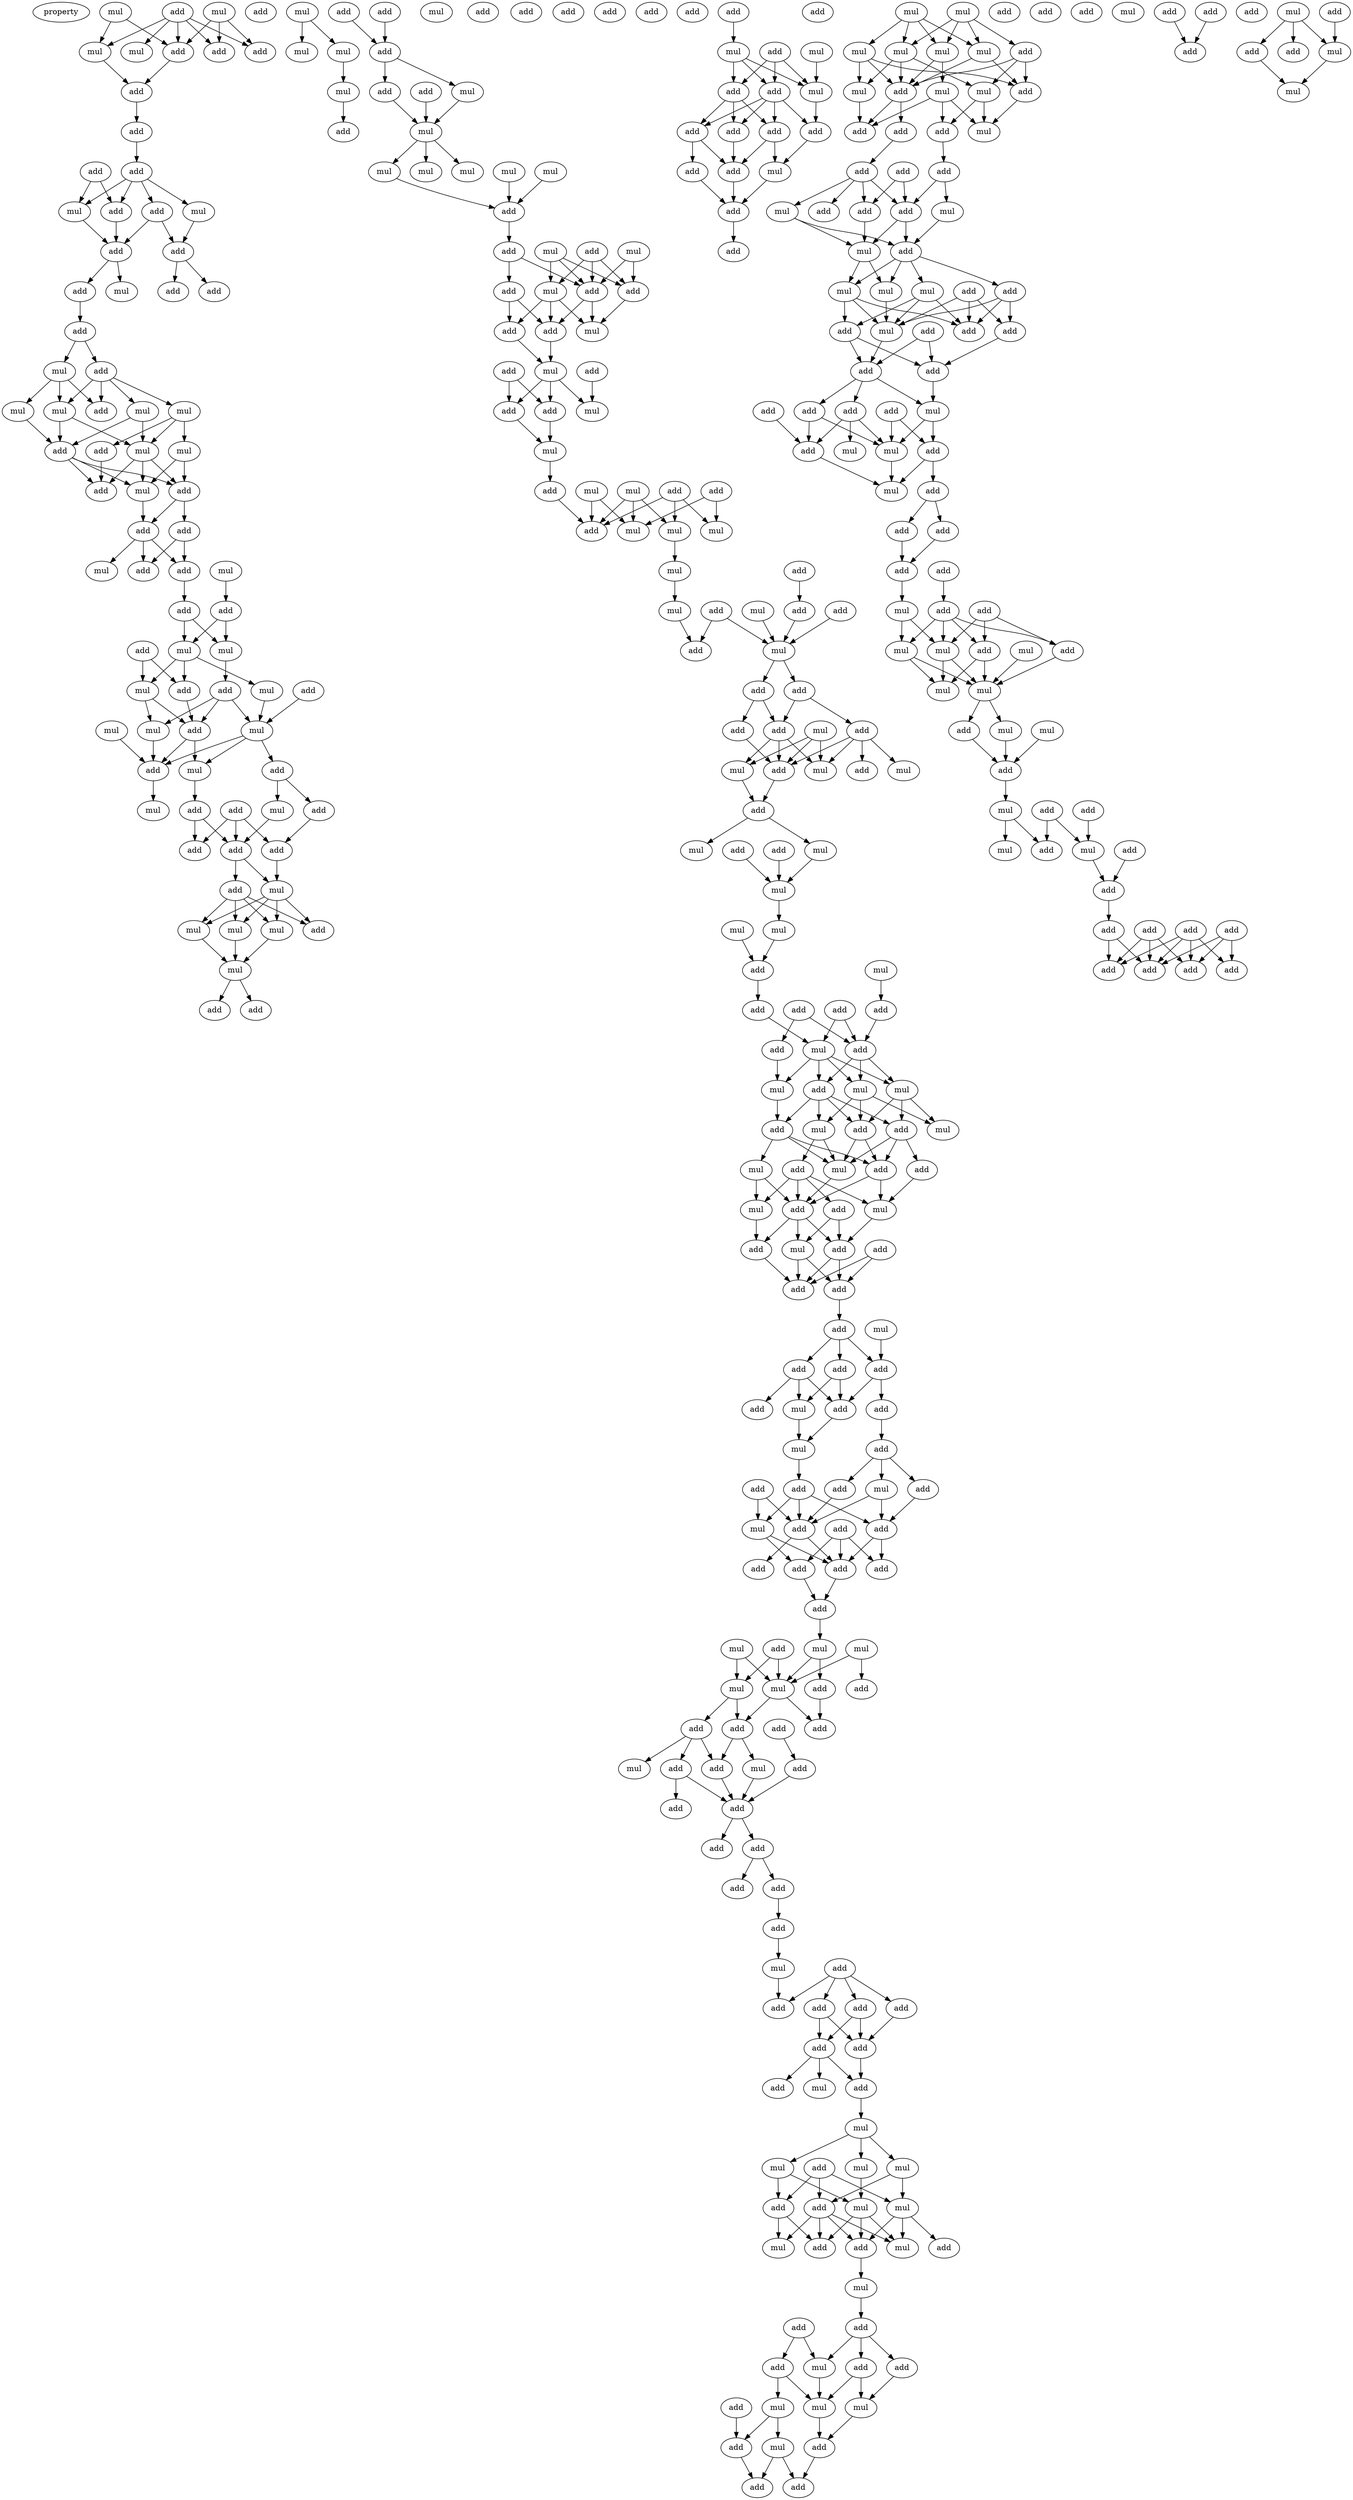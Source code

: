 digraph {
    node [fontcolor=black]
    property [mul=2,lf=1.3]
    0 [ label = mul ];
    1 [ label = mul ];
    2 [ label = add ];
    3 [ label = add ];
    4 [ label = add ];
    5 [ label = mul ];
    6 [ label = add ];
    7 [ label = mul ];
    8 [ label = add ];
    9 [ label = add ];
    10 [ label = add ];
    11 [ label = add ];
    12 [ label = mul ];
    13 [ label = add ];
    14 [ label = mul ];
    15 [ label = add ];
    16 [ label = add ];
    17 [ label = add ];
    18 [ label = add ];
    19 [ label = add ];
    20 [ label = add ];
    21 [ label = add ];
    22 [ label = mul ];
    23 [ label = add ];
    24 [ label = mul ];
    25 [ label = add ];
    26 [ label = mul ];
    27 [ label = mul ];
    28 [ label = mul ];
    29 [ label = mul ];
    30 [ label = add ];
    31 [ label = mul ];
    32 [ label = add ];
    33 [ label = add ];
    34 [ label = mul ];
    35 [ label = add ];
    36 [ label = add ];
    37 [ label = mul ];
    38 [ label = add ];
    39 [ label = add ];
    40 [ label = mul ];
    41 [ label = add ];
    42 [ label = mul ];
    43 [ label = add ];
    44 [ label = add ];
    45 [ label = add ];
    46 [ label = mul ];
    47 [ label = mul ];
    48 [ label = add ];
    49 [ label = add ];
    50 [ label = mul ];
    51 [ label = add ];
    52 [ label = add ];
    53 [ label = mul ];
    54 [ label = add ];
    55 [ label = mul ];
    56 [ label = mul ];
    57 [ label = mul ];
    58 [ label = add ];
    59 [ label = add ];
    60 [ label = mul ];
    61 [ label = add ];
    62 [ label = mul ];
    63 [ label = mul ];
    64 [ label = add ];
    65 [ label = add ];
    66 [ label = add ];
    67 [ label = add ];
    68 [ label = add ];
    69 [ label = add ];
    70 [ label = mul ];
    71 [ label = mul ];
    72 [ label = mul ];
    73 [ label = mul ];
    74 [ label = add ];
    75 [ label = mul ];
    76 [ label = mul ];
    77 [ label = mul ];
    78 [ label = add ];
    79 [ label = add ];
    80 [ label = mul ];
    81 [ label = mul ];
    82 [ label = add ];
    83 [ label = add ];
    84 [ label = add ];
    85 [ label = add ];
    86 [ label = mul ];
    87 [ label = add ];
    88 [ label = add ];
    89 [ label = add ];
    90 [ label = mul ];
    91 [ label = mul ];
    92 [ label = mul ];
    93 [ label = mul ];
    94 [ label = mul ];
    95 [ label = mul ];
    96 [ label = mul ];
    97 [ label = add ];
    98 [ label = add ];
    99 [ label = mul ];
    100 [ label = mul ];
    101 [ label = add ];
    102 [ label = add ];
    103 [ label = mul ];
    104 [ label = add ];
    105 [ label = add ];
    106 [ label = add ];
    107 [ label = mul ];
    108 [ label = add ];
    109 [ label = add ];
    110 [ label = mul ];
    111 [ label = add ];
    112 [ label = add ];
    113 [ label = mul ];
    114 [ label = add ];
    115 [ label = mul ];
    116 [ label = mul ];
    117 [ label = mul ];
    118 [ label = add ];
    119 [ label = add ];
    120 [ label = add ];
    121 [ label = mul ];
    122 [ label = mul ];
    123 [ label = mul ];
    124 [ label = add ];
    125 [ label = mul ];
    126 [ label = add ];
    127 [ label = add ];
    128 [ label = mul ];
    129 [ label = mul ];
    130 [ label = add ];
    131 [ label = add ];
    132 [ label = add ];
    133 [ label = mul ];
    134 [ label = add ];
    135 [ label = add ];
    136 [ label = mul ];
    137 [ label = add ];
    138 [ label = add ];
    139 [ label = add ];
    140 [ label = mul ];
    141 [ label = mul ];
    142 [ label = add ];
    143 [ label = add ];
    144 [ label = mul ];
    145 [ label = add ];
    146 [ label = add ];
    147 [ label = mul ];
    148 [ label = mul ];
    149 [ label = add ];
    150 [ label = add ];
    151 [ label = mul ];
    152 [ label = mul ];
    153 [ label = add ];
    154 [ label = mul ];
    155 [ label = add ];
    156 [ label = mul ];
    157 [ label = add ];
    158 [ label = add ];
    159 [ label = add ];
    160 [ label = add ];
    161 [ label = add ];
    162 [ label = add ];
    163 [ label = mul ];
    164 [ label = mul ];
    165 [ label = add ];
    166 [ label = mul ];
    167 [ label = mul ];
    168 [ label = mul ];
    169 [ label = add ];
    170 [ label = mul ];
    171 [ label = add ];
    172 [ label = add ];
    173 [ label = mul ];
    174 [ label = add ];
    175 [ label = add ];
    176 [ label = mul ];
    177 [ label = add ];
    178 [ label = mul ];
    179 [ label = mul ];
    180 [ label = add ];
    181 [ label = add ];
    182 [ label = add ];
    183 [ label = add ];
    184 [ label = add ];
    185 [ label = mul ];
    186 [ label = add ];
    187 [ label = add ];
    188 [ label = add ];
    189 [ label = add ];
    190 [ label = mul ];
    191 [ label = add ];
    192 [ label = add ];
    193 [ label = add ];
    194 [ label = add ];
    195 [ label = add ];
    196 [ label = mul ];
    197 [ label = add ];
    198 [ label = mul ];
    199 [ label = add ];
    200 [ label = add ];
    201 [ label = add ];
    202 [ label = add ];
    203 [ label = mul ];
    204 [ label = add ];
    205 [ label = add ];
    206 [ label = add ];
    207 [ label = mul ];
    208 [ label = add ];
    209 [ label = add ];
    210 [ label = add ];
    211 [ label = add ];
    212 [ label = add ];
    213 [ label = add ];
    214 [ label = add ];
    215 [ label = mul ];
    216 [ label = mul ];
    217 [ label = mul ];
    218 [ label = mul ];
    219 [ label = mul ];
    220 [ label = add ];
    221 [ label = add ];
    222 [ label = add ];
    223 [ label = add ];
    224 [ label = add ];
    225 [ label = add ];
    226 [ label = mul ];
    227 [ label = add ];
    228 [ label = add ];
    229 [ label = add ];
    230 [ label = mul ];
    231 [ label = add ];
    232 [ label = add ];
    233 [ label = add ];
    234 [ label = add ];
    235 [ label = add ];
    236 [ label = add ];
    237 [ label = add ];
    238 [ label = add ];
    239 [ label = add ];
    240 [ label = mul ];
    241 [ label = add ];
    242 [ label = add ];
    243 [ label = add ];
    244 [ label = add ];
    245 [ label = add ];
    246 [ label = add ];
    247 [ label = add ];
    248 [ label = add ];
    249 [ label = add ];
    250 [ label = mul ];
    251 [ label = mul ];
    252 [ label = mul ];
    253 [ label = add ];
    254 [ label = mul ];
    255 [ label = mul ];
    256 [ label = mul ];
    257 [ label = add ];
    258 [ label = add ];
    259 [ label = mul ];
    260 [ label = add ];
    261 [ label = mul ];
    262 [ label = add ];
    263 [ label = add ];
    264 [ label = mul ];
    265 [ label = mul ];
    266 [ label = add ];
    267 [ label = add ];
    268 [ label = mul ];
    269 [ label = add ];
    270 [ label = add ];
    271 [ label = add ];
    272 [ label = mul ];
    273 [ label = mul ];
    274 [ label = mul ];
    275 [ label = add ];
    276 [ label = mul ];
    277 [ label = add ];
    278 [ label = add ];
    279 [ label = add ];
    280 [ label = add ];
    281 [ label = add ];
    282 [ label = add ];
    283 [ label = mul ];
    284 [ label = mul ];
    285 [ label = add ];
    286 [ label = mul ];
    287 [ label = add ];
    288 [ label = add ];
    289 [ label = add ];
    290 [ label = add ];
    291 [ label = add ];
    292 [ label = add ];
    293 [ label = mul ];
    294 [ label = add ];
    295 [ label = add ];
    296 [ label = add ];
    297 [ label = add ];
    298 [ label = mul ];
    299 [ label = mul ];
    300 [ label = add ];
    301 [ label = mul ];
    302 [ label = mul ];
    303 [ label = mul ];
    304 [ label = mul ];
    305 [ label = mul ];
    306 [ label = add ];
    307 [ label = mul ];
    308 [ label = add ];
    309 [ label = mul ];
    310 [ label = add ];
    311 [ label = mul ];
    312 [ label = add ];
    313 [ label = add ];
    314 [ label = add ];
    315 [ label = add ];
    316 [ label = add ];
    317 [ label = add ];
    318 [ label = mul ];
    319 [ label = add ];
    320 [ label = mul ];
    321 [ label = add ];
    322 [ label = mul ];
    323 [ label = add ];
    324 [ label = mul ];
    325 [ label = mul ];
    326 [ label = add ];
    327 [ label = add ];
    328 [ label = mul ];
    329 [ label = add ];
    330 [ label = add ];
    331 [ label = add ];
    332 [ label = mul ];
    333 [ label = add ];
    334 [ label = add ];
    335 [ label = add ];
    336 [ label = add ];
    337 [ label = mul ];
    338 [ label = add ];
    339 [ label = add ];
    340 [ label = add ];
    341 [ label = mul ];
    342 [ label = add ];
    343 [ label = add ];
    344 [ label = mul ];
    345 [ label = add ];
    346 [ label = mul ];
    347 [ label = add ];
    348 [ label = add ];
    349 [ label = add ];
    350 [ label = add ];
    351 [ label = add ];
    352 [ label = add ];
    353 [ label = mul ];
    354 [ label = add ];
    355 [ label = mul ];
    356 [ label = add ];
    357 [ label = mul ];
    358 [ label = add ];
    359 [ label = mul ];
    360 [ label = mul ];
    361 [ label = mul ];
    362 [ label = mul ];
    363 [ label = mul ];
    364 [ label = add ];
    365 [ label = add ];
    366 [ label = add ];
    367 [ label = add ];
    368 [ label = add ];
    369 [ label = mul ];
    370 [ label = add ];
    371 [ label = add ];
    372 [ label = mul ];
    373 [ label = mul ];
    374 [ label = add ];
    375 [ label = add ];
    376 [ label = add ];
    377 [ label = add ];
    378 [ label = add ];
    379 [ label = add ];
    380 [ label = add ];
    381 [ label = add ];
    382 [ label = add ];
    383 [ label = add ];
    384 [ label = mul ];
    385 [ label = add ];
    386 [ label = add ];
    387 [ label = add ];
    388 [ label = add ];
    389 [ label = mul ];
    390 [ label = add ];
    391 [ label = add ];
    392 [ label = mul ];
    393 [ label = add ];
    394 [ label = mul ];
    0 -> 3 [ name = 0 ];
    0 -> 5 [ name = 1 ];
    1 -> 3 [ name = 2 ];
    1 -> 4 [ name = 3 ];
    1 -> 6 [ name = 4 ];
    2 -> 3 [ name = 5 ];
    2 -> 4 [ name = 6 ];
    2 -> 5 [ name = 7 ];
    2 -> 6 [ name = 8 ];
    2 -> 7 [ name = 9 ];
    3 -> 8 [ name = 10 ];
    5 -> 8 [ name = 11 ];
    8 -> 9 [ name = 12 ];
    9 -> 10 [ name = 13 ];
    10 -> 12 [ name = 14 ];
    10 -> 13 [ name = 15 ];
    10 -> 14 [ name = 16 ];
    10 -> 16 [ name = 17 ];
    11 -> 12 [ name = 18 ];
    11 -> 13 [ name = 19 ];
    12 -> 17 [ name = 20 ];
    13 -> 17 [ name = 21 ];
    14 -> 18 [ name = 22 ];
    16 -> 17 [ name = 23 ];
    16 -> 18 [ name = 24 ];
    17 -> 19 [ name = 25 ];
    17 -> 22 [ name = 26 ];
    18 -> 20 [ name = 27 ];
    18 -> 21 [ name = 28 ];
    19 -> 23 [ name = 29 ];
    23 -> 24 [ name = 30 ];
    23 -> 25 [ name = 31 ];
    24 -> 27 [ name = 32 ];
    24 -> 28 [ name = 33 ];
    24 -> 30 [ name = 34 ];
    25 -> 26 [ name = 35 ];
    25 -> 27 [ name = 36 ];
    25 -> 29 [ name = 37 ];
    25 -> 30 [ name = 38 ];
    26 -> 31 [ name = 39 ];
    26 -> 33 [ name = 40 ];
    26 -> 34 [ name = 41 ];
    27 -> 32 [ name = 42 ];
    27 -> 34 [ name = 43 ];
    28 -> 32 [ name = 44 ];
    29 -> 32 [ name = 45 ];
    29 -> 34 [ name = 46 ];
    31 -> 35 [ name = 47 ];
    31 -> 37 [ name = 48 ];
    32 -> 35 [ name = 49 ];
    32 -> 36 [ name = 50 ];
    32 -> 37 [ name = 51 ];
    33 -> 36 [ name = 52 ];
    34 -> 35 [ name = 53 ];
    34 -> 36 [ name = 54 ];
    34 -> 37 [ name = 55 ];
    35 -> 38 [ name = 56 ];
    35 -> 39 [ name = 57 ];
    37 -> 39 [ name = 58 ];
    38 -> 41 [ name = 59 ];
    38 -> 43 [ name = 60 ];
    39 -> 40 [ name = 61 ];
    39 -> 41 [ name = 62 ];
    39 -> 43 [ name = 63 ];
    42 -> 45 [ name = 64 ];
    43 -> 44 [ name = 65 ];
    44 -> 46 [ name = 66 ];
    44 -> 47 [ name = 67 ];
    45 -> 46 [ name = 68 ];
    45 -> 47 [ name = 69 ];
    46 -> 49 [ name = 70 ];
    46 -> 50 [ name = 71 ];
    46 -> 53 [ name = 72 ];
    47 -> 51 [ name = 73 ];
    48 -> 49 [ name = 74 ];
    48 -> 53 [ name = 75 ];
    49 -> 54 [ name = 76 ];
    50 -> 57 [ name = 77 ];
    51 -> 54 [ name = 78 ];
    51 -> 56 [ name = 79 ];
    51 -> 57 [ name = 80 ];
    52 -> 57 [ name = 81 ];
    53 -> 54 [ name = 82 ];
    53 -> 56 [ name = 83 ];
    54 -> 58 [ name = 84 ];
    54 -> 60 [ name = 85 ];
    55 -> 58 [ name = 86 ];
    56 -> 58 [ name = 87 ];
    57 -> 58 [ name = 88 ];
    57 -> 59 [ name = 89 ];
    57 -> 60 [ name = 90 ];
    58 -> 62 [ name = 91 ];
    59 -> 63 [ name = 92 ];
    59 -> 65 [ name = 93 ];
    60 -> 64 [ name = 94 ];
    61 -> 66 [ name = 95 ];
    61 -> 67 [ name = 96 ];
    61 -> 68 [ name = 97 ];
    63 -> 67 [ name = 98 ];
    64 -> 67 [ name = 99 ];
    64 -> 68 [ name = 100 ];
    65 -> 66 [ name = 101 ];
    66 -> 70 [ name = 102 ];
    67 -> 69 [ name = 103 ];
    67 -> 70 [ name = 104 ];
    69 -> 71 [ name = 105 ];
    69 -> 72 [ name = 106 ];
    69 -> 73 [ name = 107 ];
    69 -> 74 [ name = 108 ];
    70 -> 71 [ name = 109 ];
    70 -> 72 [ name = 110 ];
    70 -> 73 [ name = 111 ];
    70 -> 74 [ name = 112 ];
    71 -> 75 [ name = 113 ];
    72 -> 75 [ name = 114 ];
    73 -> 75 [ name = 115 ];
    75 -> 78 [ name = 116 ];
    75 -> 79 [ name = 117 ];
    76 -> 77 [ name = 118 ];
    76 -> 80 [ name = 119 ];
    80 -> 81 [ name = 120 ];
    81 -> 82 [ name = 121 ];
    83 -> 85 [ name = 122 ];
    84 -> 85 [ name = 123 ];
    85 -> 87 [ name = 124 ];
    85 -> 90 [ name = 125 ];
    87 -> 91 [ name = 126 ];
    88 -> 91 [ name = 127 ];
    90 -> 91 [ name = 128 ];
    91 -> 92 [ name = 129 ];
    91 -> 95 [ name = 130 ];
    91 -> 96 [ name = 131 ];
    93 -> 97 [ name = 132 ];
    94 -> 97 [ name = 133 ];
    96 -> 97 [ name = 134 ];
    97 -> 101 [ name = 135 ];
    98 -> 103 [ name = 136 ];
    98 -> 104 [ name = 137 ];
    98 -> 105 [ name = 138 ];
    99 -> 104 [ name = 139 ];
    99 -> 105 [ name = 140 ];
    100 -> 103 [ name = 141 ];
    100 -> 104 [ name = 142 ];
    100 -> 105 [ name = 143 ];
    101 -> 102 [ name = 144 ];
    101 -> 105 [ name = 145 ];
    102 -> 106 [ name = 146 ];
    102 -> 108 [ name = 147 ];
    103 -> 106 [ name = 148 ];
    103 -> 107 [ name = 149 ];
    103 -> 108 [ name = 150 ];
    104 -> 107 [ name = 151 ];
    105 -> 106 [ name = 152 ];
    105 -> 107 [ name = 153 ];
    106 -> 110 [ name = 154 ];
    108 -> 110 [ name = 155 ];
    109 -> 112 [ name = 156 ];
    109 -> 114 [ name = 157 ];
    110 -> 112 [ name = 158 ];
    110 -> 113 [ name = 159 ];
    110 -> 114 [ name = 160 ];
    111 -> 113 [ name = 161 ];
    112 -> 115 [ name = 162 ];
    114 -> 115 [ name = 163 ];
    115 -> 120 [ name = 164 ];
    116 -> 122 [ name = 165 ];
    116 -> 124 [ name = 166 ];
    117 -> 121 [ name = 167 ];
    117 -> 122 [ name = 168 ];
    117 -> 124 [ name = 169 ];
    118 -> 121 [ name = 170 ];
    118 -> 123 [ name = 171 ];
    118 -> 124 [ name = 172 ];
    119 -> 122 [ name = 173 ];
    119 -> 123 [ name = 174 ];
    120 -> 124 [ name = 175 ];
    121 -> 125 [ name = 176 ];
    125 -> 129 [ name = 177 ];
    126 -> 130 [ name = 178 ];
    127 -> 133 [ name = 179 ];
    128 -> 133 [ name = 180 ];
    129 -> 132 [ name = 181 ];
    130 -> 133 [ name = 182 ];
    131 -> 132 [ name = 183 ];
    131 -> 133 [ name = 184 ];
    133 -> 134 [ name = 185 ];
    133 -> 135 [ name = 186 ];
    134 -> 137 [ name = 187 ];
    134 -> 138 [ name = 188 ];
    135 -> 137 [ name = 189 ];
    135 -> 139 [ name = 190 ];
    136 -> 140 [ name = 191 ];
    136 -> 143 [ name = 192 ];
    136 -> 144 [ name = 193 ];
    137 -> 140 [ name = 194 ];
    137 -> 143 [ name = 195 ];
    137 -> 144 [ name = 196 ];
    138 -> 143 [ name = 197 ];
    139 -> 140 [ name = 198 ];
    139 -> 141 [ name = 199 ];
    139 -> 142 [ name = 200 ];
    139 -> 143 [ name = 201 ];
    143 -> 145 [ name = 202 ];
    144 -> 145 [ name = 203 ];
    145 -> 147 [ name = 204 ];
    145 -> 148 [ name = 205 ];
    146 -> 151 [ name = 206 ];
    148 -> 151 [ name = 207 ];
    149 -> 151 [ name = 208 ];
    151 -> 154 [ name = 209 ];
    152 -> 155 [ name = 210 ];
    154 -> 155 [ name = 211 ];
    155 -> 157 [ name = 212 ];
    156 -> 158 [ name = 213 ];
    157 -> 163 [ name = 214 ];
    158 -> 161 [ name = 215 ];
    159 -> 161 [ name = 216 ];
    159 -> 162 [ name = 217 ];
    160 -> 161 [ name = 218 ];
    160 -> 163 [ name = 219 ];
    161 -> 164 [ name = 220 ];
    161 -> 165 [ name = 221 ];
    161 -> 167 [ name = 222 ];
    162 -> 166 [ name = 223 ];
    163 -> 164 [ name = 224 ];
    163 -> 165 [ name = 225 ];
    163 -> 166 [ name = 226 ];
    163 -> 167 [ name = 227 ];
    164 -> 168 [ name = 228 ];
    164 -> 170 [ name = 229 ];
    164 -> 171 [ name = 230 ];
    165 -> 168 [ name = 231 ];
    165 -> 169 [ name = 232 ];
    165 -> 171 [ name = 233 ];
    165 -> 172 [ name = 234 ];
    166 -> 172 [ name = 235 ];
    167 -> 169 [ name = 236 ];
    167 -> 170 [ name = 237 ];
    167 -> 171 [ name = 238 ];
    168 -> 173 [ name = 239 ];
    168 -> 177 [ name = 240 ];
    169 -> 173 [ name = 241 ];
    169 -> 174 [ name = 242 ];
    169 -> 175 [ name = 243 ];
    171 -> 173 [ name = 244 ];
    171 -> 174 [ name = 245 ];
    172 -> 173 [ name = 246 ];
    172 -> 174 [ name = 247 ];
    172 -> 176 [ name = 248 ];
    173 -> 181 [ name = 249 ];
    174 -> 178 [ name = 250 ];
    174 -> 181 [ name = 251 ];
    175 -> 178 [ name = 252 ];
    176 -> 179 [ name = 253 ];
    176 -> 181 [ name = 254 ];
    177 -> 178 [ name = 255 ];
    177 -> 179 [ name = 256 ];
    177 -> 180 [ name = 257 ];
    177 -> 181 [ name = 258 ];
    178 -> 183 [ name = 259 ];
    179 -> 182 [ name = 260 ];
    180 -> 183 [ name = 261 ];
    180 -> 185 [ name = 262 ];
    181 -> 182 [ name = 263 ];
    181 -> 183 [ name = 264 ];
    181 -> 185 [ name = 265 ];
    182 -> 188 [ name = 266 ];
    183 -> 187 [ name = 267 ];
    183 -> 188 [ name = 268 ];
    185 -> 187 [ name = 269 ];
    185 -> 188 [ name = 270 ];
    186 -> 187 [ name = 271 ];
    186 -> 188 [ name = 272 ];
    187 -> 189 [ name = 273 ];
    189 -> 191 [ name = 274 ];
    189 -> 192 [ name = 275 ];
    189 -> 193 [ name = 276 ];
    190 -> 191 [ name = 277 ];
    191 -> 195 [ name = 278 ];
    191 -> 197 [ name = 279 ];
    192 -> 196 [ name = 280 ];
    192 -> 197 [ name = 281 ];
    193 -> 194 [ name = 282 ];
    193 -> 196 [ name = 283 ];
    193 -> 197 [ name = 284 ];
    195 -> 199 [ name = 285 ];
    196 -> 198 [ name = 286 ];
    197 -> 198 [ name = 287 ];
    198 -> 202 [ name = 288 ];
    199 -> 201 [ name = 289 ];
    199 -> 203 [ name = 290 ];
    199 -> 204 [ name = 291 ];
    200 -> 206 [ name = 292 ];
    200 -> 207 [ name = 293 ];
    201 -> 206 [ name = 294 ];
    202 -> 205 [ name = 295 ];
    202 -> 206 [ name = 296 ];
    202 -> 207 [ name = 297 ];
    203 -> 205 [ name = 298 ];
    203 -> 206 [ name = 299 ];
    204 -> 205 [ name = 300 ];
    205 -> 209 [ name = 301 ];
    205 -> 210 [ name = 302 ];
    206 -> 209 [ name = 303 ];
    206 -> 212 [ name = 304 ];
    207 -> 209 [ name = 305 ];
    207 -> 211 [ name = 306 ];
    208 -> 209 [ name = 307 ];
    208 -> 210 [ name = 308 ];
    208 -> 211 [ name = 309 ];
    209 -> 213 [ name = 310 ];
    211 -> 213 [ name = 311 ];
    213 -> 216 [ name = 312 ];
    214 -> 218 [ name = 313 ];
    214 -> 219 [ name = 314 ];
    215 -> 218 [ name = 315 ];
    215 -> 219 [ name = 316 ];
    216 -> 219 [ name = 317 ];
    216 -> 220 [ name = 318 ];
    217 -> 219 [ name = 319 ];
    217 -> 221 [ name = 320 ];
    218 -> 222 [ name = 321 ];
    218 -> 225 [ name = 322 ];
    219 -> 222 [ name = 323 ];
    219 -> 224 [ name = 324 ];
    220 -> 224 [ name = 325 ];
    222 -> 228 [ name = 326 ];
    222 -> 230 [ name = 327 ];
    223 -> 227 [ name = 328 ];
    225 -> 226 [ name = 329 ];
    225 -> 228 [ name = 330 ];
    225 -> 229 [ name = 331 ];
    227 -> 232 [ name = 332 ];
    228 -> 232 [ name = 333 ];
    229 -> 231 [ name = 334 ];
    229 -> 232 [ name = 335 ];
    230 -> 232 [ name = 336 ];
    232 -> 233 [ name = 337 ];
    232 -> 234 [ name = 338 ];
    234 -> 235 [ name = 339 ];
    234 -> 237 [ name = 340 ];
    237 -> 238 [ name = 341 ];
    238 -> 240 [ name = 342 ];
    239 -> 241 [ name = 343 ];
    239 -> 243 [ name = 344 ];
    239 -> 244 [ name = 345 ];
    239 -> 245 [ name = 346 ];
    240 -> 243 [ name = 347 ];
    241 -> 246 [ name = 348 ];
    241 -> 247 [ name = 349 ];
    244 -> 247 [ name = 350 ];
    245 -> 246 [ name = 351 ];
    245 -> 247 [ name = 352 ];
    246 -> 248 [ name = 353 ];
    246 -> 249 [ name = 354 ];
    246 -> 250 [ name = 355 ];
    247 -> 249 [ name = 356 ];
    249 -> 251 [ name = 357 ];
    251 -> 252 [ name = 358 ];
    251 -> 254 [ name = 359 ];
    251 -> 255 [ name = 360 ];
    252 -> 257 [ name = 361 ];
    252 -> 259 [ name = 362 ];
    253 -> 257 [ name = 363 ];
    253 -> 258 [ name = 364 ];
    253 -> 259 [ name = 365 ];
    254 -> 256 [ name = 366 ];
    254 -> 258 [ name = 367 ];
    255 -> 256 [ name = 368 ];
    256 -> 261 [ name = 369 ];
    256 -> 262 [ name = 370 ];
    256 -> 263 [ name = 371 ];
    257 -> 261 [ name = 372 ];
    257 -> 262 [ name = 373 ];
    257 -> 263 [ name = 374 ];
    257 -> 264 [ name = 375 ];
    258 -> 262 [ name = 376 ];
    258 -> 264 [ name = 377 ];
    259 -> 260 [ name = 378 ];
    259 -> 261 [ name = 379 ];
    259 -> 263 [ name = 380 ];
    263 -> 265 [ name = 381 ];
    265 -> 266 [ name = 382 ];
    266 -> 268 [ name = 383 ];
    266 -> 269 [ name = 384 ];
    266 -> 271 [ name = 385 ];
    267 -> 268 [ name = 386 ];
    267 -> 270 [ name = 387 ];
    268 -> 272 [ name = 388 ];
    269 -> 273 [ name = 389 ];
    270 -> 272 [ name = 390 ];
    270 -> 274 [ name = 391 ];
    271 -> 272 [ name = 392 ];
    271 -> 273 [ name = 393 ];
    272 -> 278 [ name = 394 ];
    273 -> 278 [ name = 395 ];
    274 -> 276 [ name = 396 ];
    274 -> 277 [ name = 397 ];
    275 -> 277 [ name = 398 ];
    276 -> 279 [ name = 399 ];
    276 -> 280 [ name = 400 ];
    277 -> 279 [ name = 401 ];
    278 -> 280 [ name = 402 ];
    281 -> 284 [ name = 403 ];
    282 -> 285 [ name = 404 ];
    282 -> 286 [ name = 405 ];
    282 -> 287 [ name = 406 ];
    283 -> 286 [ name = 407 ];
    284 -> 285 [ name = 408 ];
    284 -> 286 [ name = 409 ];
    284 -> 287 [ name = 410 ];
    285 -> 288 [ name = 411 ];
    285 -> 289 [ name = 412 ];
    285 -> 290 [ name = 413 ];
    286 -> 291 [ name = 414 ];
    287 -> 288 [ name = 415 ];
    287 -> 289 [ name = 416 ];
    287 -> 290 [ name = 417 ];
    287 -> 291 [ name = 418 ];
    288 -> 292 [ name = 419 ];
    288 -> 294 [ name = 420 ];
    289 -> 292 [ name = 421 ];
    289 -> 293 [ name = 422 ];
    290 -> 292 [ name = 423 ];
    291 -> 293 [ name = 424 ];
    292 -> 295 [ name = 425 ];
    293 -> 295 [ name = 426 ];
    294 -> 295 [ name = 427 ];
    295 -> 297 [ name = 428 ];
    298 -> 301 [ name = 429 ];
    298 -> 302 [ name = 430 ];
    298 -> 303 [ name = 431 ];
    298 -> 304 [ name = 432 ];
    299 -> 300 [ name = 433 ];
    299 -> 301 [ name = 434 ];
    299 -> 302 [ name = 435 ];
    299 -> 303 [ name = 436 ];
    300 -> 306 [ name = 437 ];
    300 -> 307 [ name = 438 ];
    300 -> 308 [ name = 439 ];
    301 -> 305 [ name = 440 ];
    301 -> 308 [ name = 441 ];
    302 -> 306 [ name = 442 ];
    302 -> 308 [ name = 443 ];
    303 -> 307 [ name = 444 ];
    303 -> 308 [ name = 445 ];
    303 -> 309 [ name = 446 ];
    304 -> 306 [ name = 447 ];
    304 -> 308 [ name = 448 ];
    304 -> 309 [ name = 449 ];
    305 -> 310 [ name = 450 ];
    305 -> 311 [ name = 451 ];
    305 -> 313 [ name = 452 ];
    306 -> 311 [ name = 453 ];
    307 -> 310 [ name = 454 ];
    307 -> 311 [ name = 455 ];
    308 -> 312 [ name = 456 ];
    308 -> 313 [ name = 457 ];
    309 -> 313 [ name = 458 ];
    310 -> 316 [ name = 459 ];
    312 -> 314 [ name = 460 ];
    314 -> 317 [ name = 461 ];
    314 -> 319 [ name = 462 ];
    314 -> 320 [ name = 463 ];
    314 -> 321 [ name = 464 ];
    315 -> 317 [ name = 465 ];
    315 -> 319 [ name = 466 ];
    316 -> 318 [ name = 467 ];
    316 -> 319 [ name = 468 ];
    317 -> 322 [ name = 469 ];
    318 -> 323 [ name = 470 ];
    319 -> 322 [ name = 471 ];
    319 -> 323 [ name = 472 ];
    320 -> 322 [ name = 473 ];
    320 -> 323 [ name = 474 ];
    322 -> 324 [ name = 475 ];
    322 -> 325 [ name = 476 ];
    323 -> 324 [ name = 477 ];
    323 -> 325 [ name = 478 ];
    323 -> 326 [ name = 479 ];
    323 -> 328 [ name = 480 ];
    324 -> 329 [ name = 481 ];
    324 -> 331 [ name = 482 ];
    324 -> 332 [ name = 483 ];
    325 -> 332 [ name = 484 ];
    326 -> 329 [ name = 485 ];
    326 -> 332 [ name = 486 ];
    326 -> 333 [ name = 487 ];
    327 -> 329 [ name = 488 ];
    327 -> 332 [ name = 489 ];
    327 -> 333 [ name = 490 ];
    328 -> 329 [ name = 491 ];
    328 -> 331 [ name = 492 ];
    328 -> 332 [ name = 493 ];
    330 -> 334 [ name = 494 ];
    330 -> 335 [ name = 495 ];
    331 -> 334 [ name = 496 ];
    331 -> 335 [ name = 497 ];
    332 -> 334 [ name = 498 ];
    333 -> 335 [ name = 499 ];
    334 -> 336 [ name = 500 ];
    334 -> 337 [ name = 501 ];
    334 -> 338 [ name = 502 ];
    335 -> 337 [ name = 503 ];
    336 -> 343 [ name = 504 ];
    336 -> 344 [ name = 505 ];
    337 -> 342 [ name = 506 ];
    337 -> 344 [ name = 507 ];
    338 -> 341 [ name = 508 ];
    338 -> 343 [ name = 509 ];
    338 -> 344 [ name = 510 ];
    339 -> 343 [ name = 511 ];
    340 -> 342 [ name = 512 ];
    340 -> 344 [ name = 513 ];
    342 -> 345 [ name = 514 ];
    342 -> 346 [ name = 515 ];
    343 -> 346 [ name = 516 ];
    344 -> 346 [ name = 517 ];
    345 -> 347 [ name = 518 ];
    345 -> 348 [ name = 519 ];
    347 -> 351 [ name = 520 ];
    348 -> 351 [ name = 521 ];
    350 -> 354 [ name = 522 ];
    351 -> 353 [ name = 523 ];
    352 -> 356 [ name = 524 ];
    352 -> 358 [ name = 525 ];
    352 -> 359 [ name = 526 ];
    353 -> 357 [ name = 527 ];
    353 -> 359 [ name = 528 ];
    354 -> 356 [ name = 529 ];
    354 -> 357 [ name = 530 ];
    354 -> 358 [ name = 531 ];
    354 -> 359 [ name = 532 ];
    355 -> 361 [ name = 533 ];
    356 -> 360 [ name = 534 ];
    356 -> 361 [ name = 535 ];
    357 -> 360 [ name = 536 ];
    357 -> 361 [ name = 537 ];
    358 -> 361 [ name = 538 ];
    359 -> 360 [ name = 539 ];
    359 -> 361 [ name = 540 ];
    361 -> 362 [ name = 541 ];
    361 -> 365 [ name = 542 ];
    362 -> 367 [ name = 543 ];
    363 -> 367 [ name = 544 ];
    365 -> 367 [ name = 545 ];
    367 -> 369 [ name = 546 ];
    368 -> 372 [ name = 547 ];
    369 -> 371 [ name = 548 ];
    369 -> 373 [ name = 549 ];
    370 -> 371 [ name = 550 ];
    370 -> 372 [ name = 551 ];
    372 -> 375 [ name = 552 ];
    374 -> 375 [ name = 553 ];
    375 -> 377 [ name = 554 ];
    376 -> 381 [ name = 555 ];
    376 -> 382 [ name = 556 ];
    376 -> 383 [ name = 557 ];
    377 -> 380 [ name = 558 ];
    377 -> 382 [ name = 559 ];
    378 -> 380 [ name = 560 ];
    378 -> 381 [ name = 561 ];
    378 -> 382 [ name = 562 ];
    379 -> 380 [ name = 563 ];
    379 -> 381 [ name = 564 ];
    379 -> 382 [ name = 565 ];
    379 -> 383 [ name = 566 ];
    385 -> 387 [ name = 567 ];
    386 -> 387 [ name = 568 ];
    389 -> 391 [ name = 569 ];
    389 -> 392 [ name = 570 ];
    389 -> 393 [ name = 571 ];
    390 -> 392 [ name = 572 ];
    391 -> 394 [ name = 573 ];
    392 -> 394 [ name = 574 ];
}
